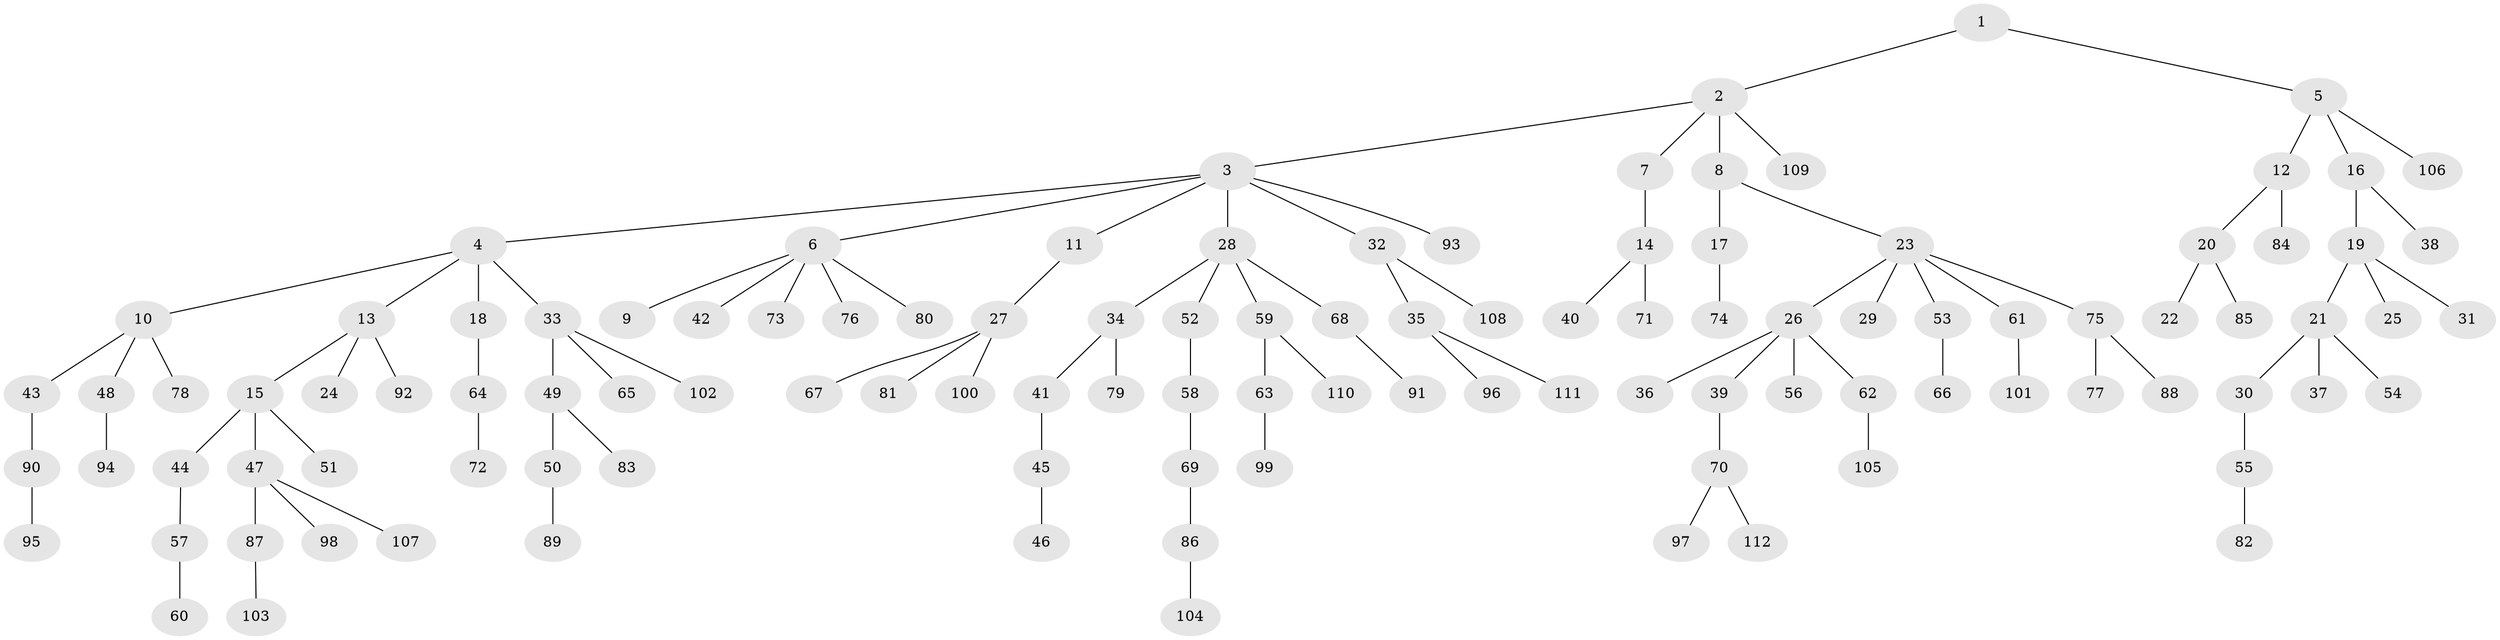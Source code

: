 // Generated by graph-tools (version 1.1) at 2025/11/02/27/25 16:11:27]
// undirected, 112 vertices, 111 edges
graph export_dot {
graph [start="1"]
  node [color=gray90,style=filled];
  1;
  2;
  3;
  4;
  5;
  6;
  7;
  8;
  9;
  10;
  11;
  12;
  13;
  14;
  15;
  16;
  17;
  18;
  19;
  20;
  21;
  22;
  23;
  24;
  25;
  26;
  27;
  28;
  29;
  30;
  31;
  32;
  33;
  34;
  35;
  36;
  37;
  38;
  39;
  40;
  41;
  42;
  43;
  44;
  45;
  46;
  47;
  48;
  49;
  50;
  51;
  52;
  53;
  54;
  55;
  56;
  57;
  58;
  59;
  60;
  61;
  62;
  63;
  64;
  65;
  66;
  67;
  68;
  69;
  70;
  71;
  72;
  73;
  74;
  75;
  76;
  77;
  78;
  79;
  80;
  81;
  82;
  83;
  84;
  85;
  86;
  87;
  88;
  89;
  90;
  91;
  92;
  93;
  94;
  95;
  96;
  97;
  98;
  99;
  100;
  101;
  102;
  103;
  104;
  105;
  106;
  107;
  108;
  109;
  110;
  111;
  112;
  1 -- 2;
  1 -- 5;
  2 -- 3;
  2 -- 7;
  2 -- 8;
  2 -- 109;
  3 -- 4;
  3 -- 6;
  3 -- 11;
  3 -- 28;
  3 -- 32;
  3 -- 93;
  4 -- 10;
  4 -- 13;
  4 -- 18;
  4 -- 33;
  5 -- 12;
  5 -- 16;
  5 -- 106;
  6 -- 9;
  6 -- 42;
  6 -- 73;
  6 -- 76;
  6 -- 80;
  7 -- 14;
  8 -- 17;
  8 -- 23;
  10 -- 43;
  10 -- 48;
  10 -- 78;
  11 -- 27;
  12 -- 20;
  12 -- 84;
  13 -- 15;
  13 -- 24;
  13 -- 92;
  14 -- 40;
  14 -- 71;
  15 -- 44;
  15 -- 47;
  15 -- 51;
  16 -- 19;
  16 -- 38;
  17 -- 74;
  18 -- 64;
  19 -- 21;
  19 -- 25;
  19 -- 31;
  20 -- 22;
  20 -- 85;
  21 -- 30;
  21 -- 37;
  21 -- 54;
  23 -- 26;
  23 -- 29;
  23 -- 53;
  23 -- 61;
  23 -- 75;
  26 -- 36;
  26 -- 39;
  26 -- 56;
  26 -- 62;
  27 -- 67;
  27 -- 81;
  27 -- 100;
  28 -- 34;
  28 -- 52;
  28 -- 59;
  28 -- 68;
  30 -- 55;
  32 -- 35;
  32 -- 108;
  33 -- 49;
  33 -- 65;
  33 -- 102;
  34 -- 41;
  34 -- 79;
  35 -- 96;
  35 -- 111;
  39 -- 70;
  41 -- 45;
  43 -- 90;
  44 -- 57;
  45 -- 46;
  47 -- 87;
  47 -- 98;
  47 -- 107;
  48 -- 94;
  49 -- 50;
  49 -- 83;
  50 -- 89;
  52 -- 58;
  53 -- 66;
  55 -- 82;
  57 -- 60;
  58 -- 69;
  59 -- 63;
  59 -- 110;
  61 -- 101;
  62 -- 105;
  63 -- 99;
  64 -- 72;
  68 -- 91;
  69 -- 86;
  70 -- 97;
  70 -- 112;
  75 -- 77;
  75 -- 88;
  86 -- 104;
  87 -- 103;
  90 -- 95;
}
